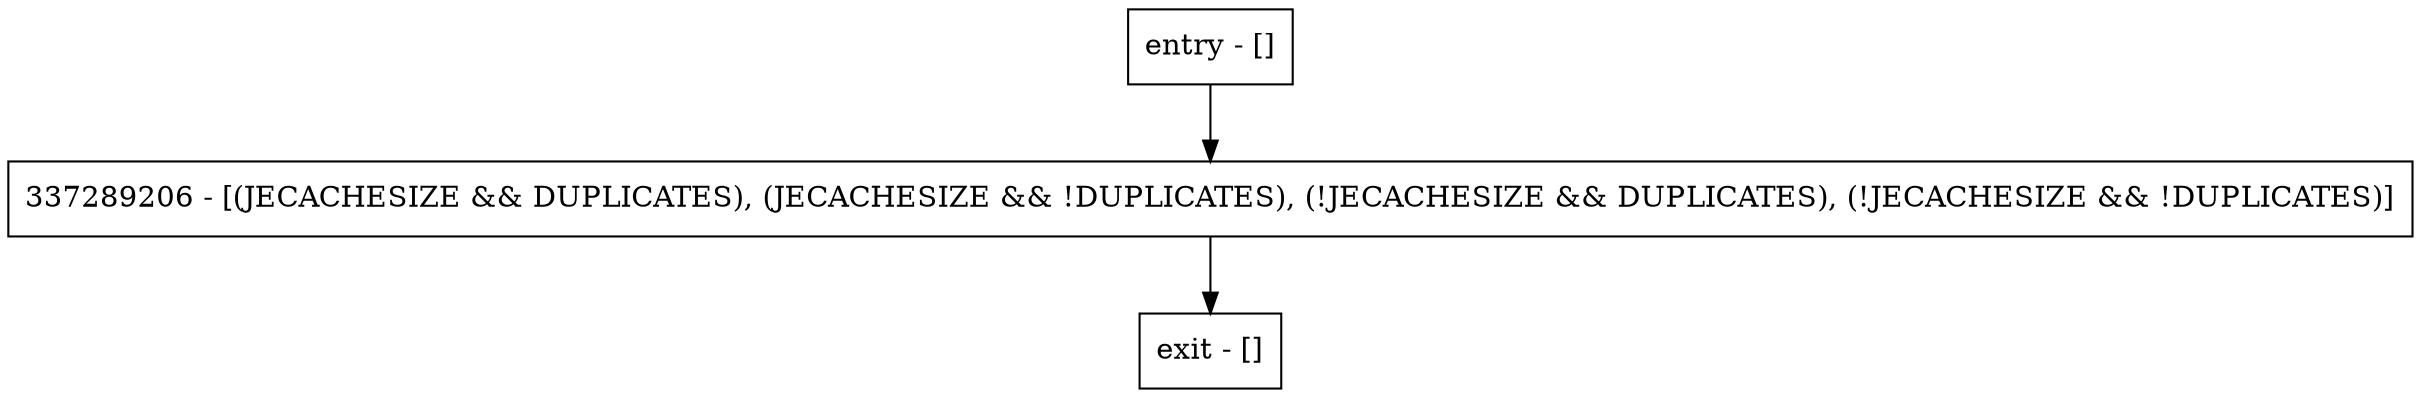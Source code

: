 digraph getSizeMinusChecksum {
node [shape=record];
entry [label="entry - []"];
exit [label="exit - []"];
337289206 [label="337289206 - [(JECACHESIZE && DUPLICATES), (JECACHESIZE && !DUPLICATES), (!JECACHESIZE && DUPLICATES), (!JECACHESIZE && !DUPLICATES)]"];
entry;
exit;
entry -> 337289206;
337289206 -> exit;
}
